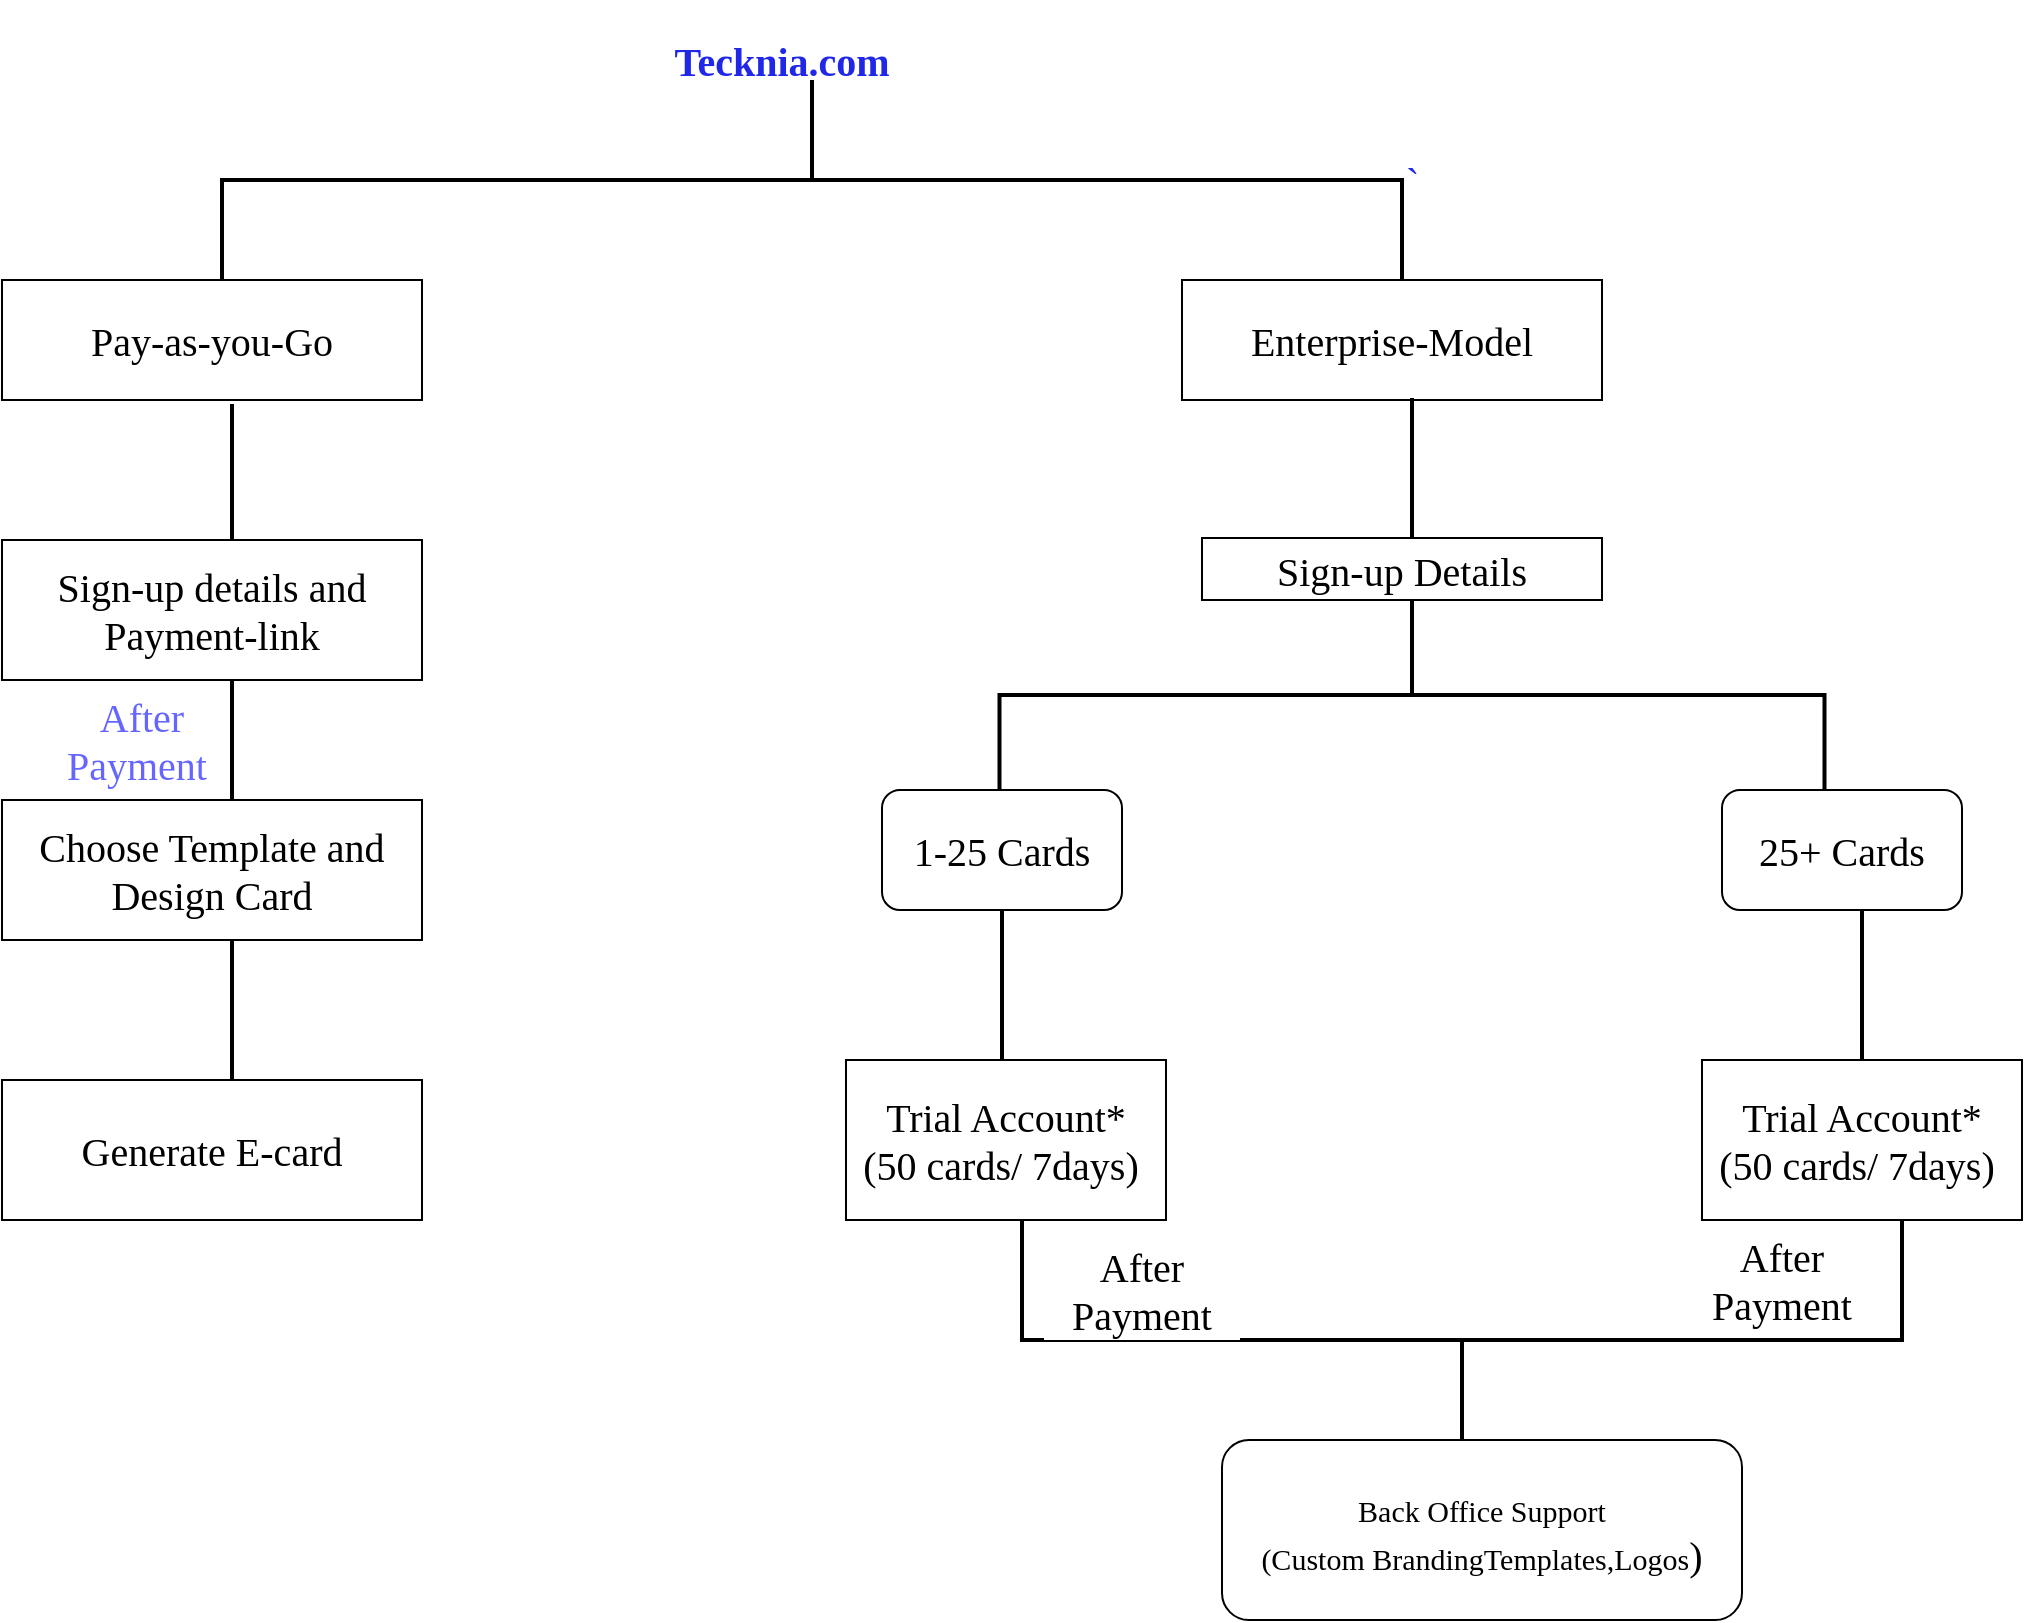 <mxfile version="13.6.0" type="github"><diagram id="xcsMAvzdJSJlNxlvGaXI" name="Page-1"><mxGraphModel dx="1209" dy="629" grid="1" gridSize="10" guides="1" tooltips="1" connect="1" arrows="1" fold="1" page="1" pageScale="1" pageWidth="850" pageHeight="1100" math="0" shadow="0"><root><mxCell id="0"/><mxCell id="1" parent="0"/><mxCell id="8H0wxOGDU9DruMlUR2u8-2" value="Tecknia.com" style="text;html=1;strokeColor=none;fillColor=none;align=center;verticalAlign=middle;whiteSpace=wrap;rounded=0;fontStyle=1;fontFamily=Verdana;fontSize=20;fontColor=#2027E6;" vertex="1" parent="1"><mxGeometry x="340" y="70" width="160" height="60" as="geometry"/></mxCell><mxCell id="8H0wxOGDU9DruMlUR2u8-4" value="`" style="strokeWidth=2;html=1;shape=mxgraph.flowchart.annotation_2;align=left;labelPosition=right;pointerEvents=1;fontFamily=Verdana;fontSize=20;fontColor=#2027E6;direction=south;" vertex="1" parent="1"><mxGeometry x="140" y="110" width="590" height="100" as="geometry"/></mxCell><mxCell id="8H0wxOGDU9DruMlUR2u8-10" value="&lt;font color=&quot;#000000&quot;&gt;Pay-as-you-Go&lt;/font&gt;" style="rounded=0;whiteSpace=wrap;html=1;fontFamily=Verdana;fontSize=20;fontColor=#2027E6;" vertex="1" parent="1"><mxGeometry x="30" y="210" width="210" height="60" as="geometry"/></mxCell><mxCell id="8H0wxOGDU9DruMlUR2u8-12" value="" style="line;strokeWidth=2;direction=south;html=1;fontFamily=Verdana;fontSize=20;fontColor=#2027E6;verticalAlign=top;horizontal=1;" vertex="1" parent="1"><mxGeometry x="140" y="272" width="10" height="70" as="geometry"/></mxCell><mxCell id="8H0wxOGDU9DruMlUR2u8-13" value="Sign-up details and Payment-link" style="rounded=0;whiteSpace=wrap;html=1;fontFamily=Verdana;fontSize=20;" vertex="1" parent="1"><mxGeometry x="30" y="340" width="210" height="70" as="geometry"/></mxCell><mxCell id="8H0wxOGDU9DruMlUR2u8-15" value="" style="line;strokeWidth=2;direction=south;html=1;fontFamily=Verdana;fontSize=20;fontColor=#000000;" vertex="1" parent="1"><mxGeometry x="140" y="410" width="10" height="70" as="geometry"/></mxCell><mxCell id="8H0wxOGDU9DruMlUR2u8-16" value="Choose Template and Design Card" style="rounded=0;whiteSpace=wrap;html=1;fontFamily=Verdana;fontSize=20;" vertex="1" parent="1"><mxGeometry x="30" y="470" width="210" height="70" as="geometry"/></mxCell><mxCell id="8H0wxOGDU9DruMlUR2u8-43" value="" style="edgeStyle=orthogonalEdgeStyle;rounded=0;orthogonalLoop=1;jettySize=auto;html=1;fontFamily=Verdana;fontSize=20;fontColor=#000000;" edge="1" parent="1" source="8H0wxOGDU9DruMlUR2u8-17" target="8H0wxOGDU9DruMlUR2u8-18"><mxGeometry relative="1" as="geometry"/></mxCell><mxCell id="8H0wxOGDU9DruMlUR2u8-17" value="" style="line;strokeWidth=2;direction=north;html=1;fontFamily=Verdana;fontSize=20;fontColor=#000000;" vertex="1" parent="1"><mxGeometry x="140" y="540" width="10" height="70" as="geometry"/></mxCell><mxCell id="8H0wxOGDU9DruMlUR2u8-18" value="Generate E-card" style="rounded=0;whiteSpace=wrap;html=1;fontFamily=Verdana;fontSize=20;" vertex="1" parent="1"><mxGeometry x="30" y="610" width="210" height="70" as="geometry"/></mxCell><mxCell id="8H0wxOGDU9DruMlUR2u8-19" value="After Payment&amp;nbsp;" style="text;html=1;strokeColor=none;fillColor=none;align=center;verticalAlign=middle;whiteSpace=wrap;rounded=0;fontFamily=Verdana;fontSize=20;fontColor=#6666FF;" vertex="1" parent="1"><mxGeometry x="80" y="430" width="40" height="20" as="geometry"/></mxCell><mxCell id="8H0wxOGDU9DruMlUR2u8-23" value="&lt;font color=&quot;#000000&quot;&gt;Enterprise-Model&lt;/font&gt;" style="rounded=0;whiteSpace=wrap;html=1;fontFamily=Verdana;fontSize=20;fontColor=#2027E6;" vertex="1" parent="1"><mxGeometry x="620" y="210" width="210" height="60" as="geometry"/></mxCell><mxCell id="8H0wxOGDU9DruMlUR2u8-26" value="" style="line;strokeWidth=2;direction=south;html=1;fontFamily=Verdana;fontSize=20;fontColor=#2027E6;verticalAlign=bottom;horizontal=1;" vertex="1" parent="1"><mxGeometry x="730" y="269" width="10" height="70" as="geometry"/></mxCell><mxCell id="8H0wxOGDU9DruMlUR2u8-27" value="Sign-up Details" style="rounded=0;whiteSpace=wrap;html=1;fontFamily=Verdana;fontSize=20;" vertex="1" parent="1"><mxGeometry x="630" y="339" width="200" height="31" as="geometry"/></mxCell><mxCell id="8H0wxOGDU9DruMlUR2u8-28" value="" style="strokeWidth=2;html=1;shape=mxgraph.flowchart.annotation_2;align=left;labelPosition=right;pointerEvents=1;fontFamily=Verdana;fontSize=20;fontColor=#6666FF;direction=south;" vertex="1" parent="1"><mxGeometry x="528.75" y="370" width="412.5" height="95" as="geometry"/></mxCell><mxCell id="8H0wxOGDU9DruMlUR2u8-30" value="&lt;font color=&quot;#000000&quot;&gt;1-25 Cards&lt;/font&gt;" style="rounded=1;whiteSpace=wrap;html=1;fontFamily=Verdana;fontSize=20;fontColor=#6666FF;" vertex="1" parent="1"><mxGeometry x="470" y="465" width="120" height="60" as="geometry"/></mxCell><mxCell id="8H0wxOGDU9DruMlUR2u8-31" value="25+ Cards" style="rounded=1;whiteSpace=wrap;html=1;fontFamily=Verdana;fontSize=20;labelBackgroundColor=#ffffff;" vertex="1" parent="1"><mxGeometry x="890" y="465" width="120" height="60" as="geometry"/></mxCell><mxCell id="8H0wxOGDU9DruMlUR2u8-32" value="Trial Account*&lt;br&gt;(50 cards/ 7days)&amp;nbsp;" style="rounded=0;whiteSpace=wrap;html=1;labelBackgroundColor=#ffffff;fontFamily=Verdana;fontSize=20;fontColor=#000000;" vertex="1" parent="1"><mxGeometry x="452" y="600" width="160" height="80" as="geometry"/></mxCell><mxCell id="8H0wxOGDU9DruMlUR2u8-34" value="Trial Account*&lt;br&gt;(50 cards/ 7days)&amp;nbsp;" style="rounded=0;whiteSpace=wrap;html=1;labelBackgroundColor=#ffffff;fontFamily=Verdana;fontSize=20;fontColor=#000000;" vertex="1" parent="1"><mxGeometry x="880" y="600" width="160" height="80" as="geometry"/></mxCell><mxCell id="8H0wxOGDU9DruMlUR2u8-44" value="" style="line;strokeWidth=2;direction=north;html=1;fontFamily=Verdana;fontSize=20;fontColor=#000000;" vertex="1" parent="1"><mxGeometry x="525" y="525" width="10" height="75" as="geometry"/></mxCell><mxCell id="8H0wxOGDU9DruMlUR2u8-45" value="" style="line;strokeWidth=2;direction=north;html=1;fontFamily=Verdana;fontSize=20;fontColor=#000000;" vertex="1" parent="1"><mxGeometry x="955" y="525" width="10" height="75" as="geometry"/></mxCell><mxCell id="8H0wxOGDU9DruMlUR2u8-46" value="" style="strokeWidth=2;html=1;shape=mxgraph.flowchart.annotation_2;align=left;labelPosition=right;pointerEvents=1;labelBackgroundColor=#ffffff;fontFamily=Verdana;fontSize=20;fontColor=#000000;direction=north;" vertex="1" parent="1"><mxGeometry x="540" y="680" width="440" height="120" as="geometry"/></mxCell><mxCell id="8H0wxOGDU9DruMlUR2u8-47" value="&lt;font style=&quot;font-size: 15px&quot;&gt;Back Office Support&lt;br&gt;(Custom BrandingTemplates,Logos&lt;/font&gt;)" style="rounded=1;whiteSpace=wrap;html=1;labelBackgroundColor=#ffffff;fontFamily=Verdana;fontSize=20;fontColor=#000000;" vertex="1" parent="1"><mxGeometry x="640" y="790" width="260" height="90" as="geometry"/></mxCell><mxCell id="8H0wxOGDU9DruMlUR2u8-48" value="After Payment" style="text;html=1;strokeColor=none;fillColor=none;align=center;verticalAlign=middle;whiteSpace=wrap;rounded=0;labelBackgroundColor=#ffffff;fontFamily=Verdana;fontSize=20;fontColor=#000000;" vertex="1" parent="1"><mxGeometry x="550" y="710" width="100" height="10" as="geometry"/></mxCell><mxCell id="8H0wxOGDU9DruMlUR2u8-49" value="After Payment" style="text;html=1;strokeColor=none;fillColor=none;align=center;verticalAlign=middle;whiteSpace=wrap;rounded=0;labelBackgroundColor=#ffffff;fontFamily=Verdana;fontSize=20;fontColor=#000000;" vertex="1" parent="1"><mxGeometry x="870" y="710" width="100" as="geometry"/></mxCell></root></mxGraphModel></diagram></mxfile>